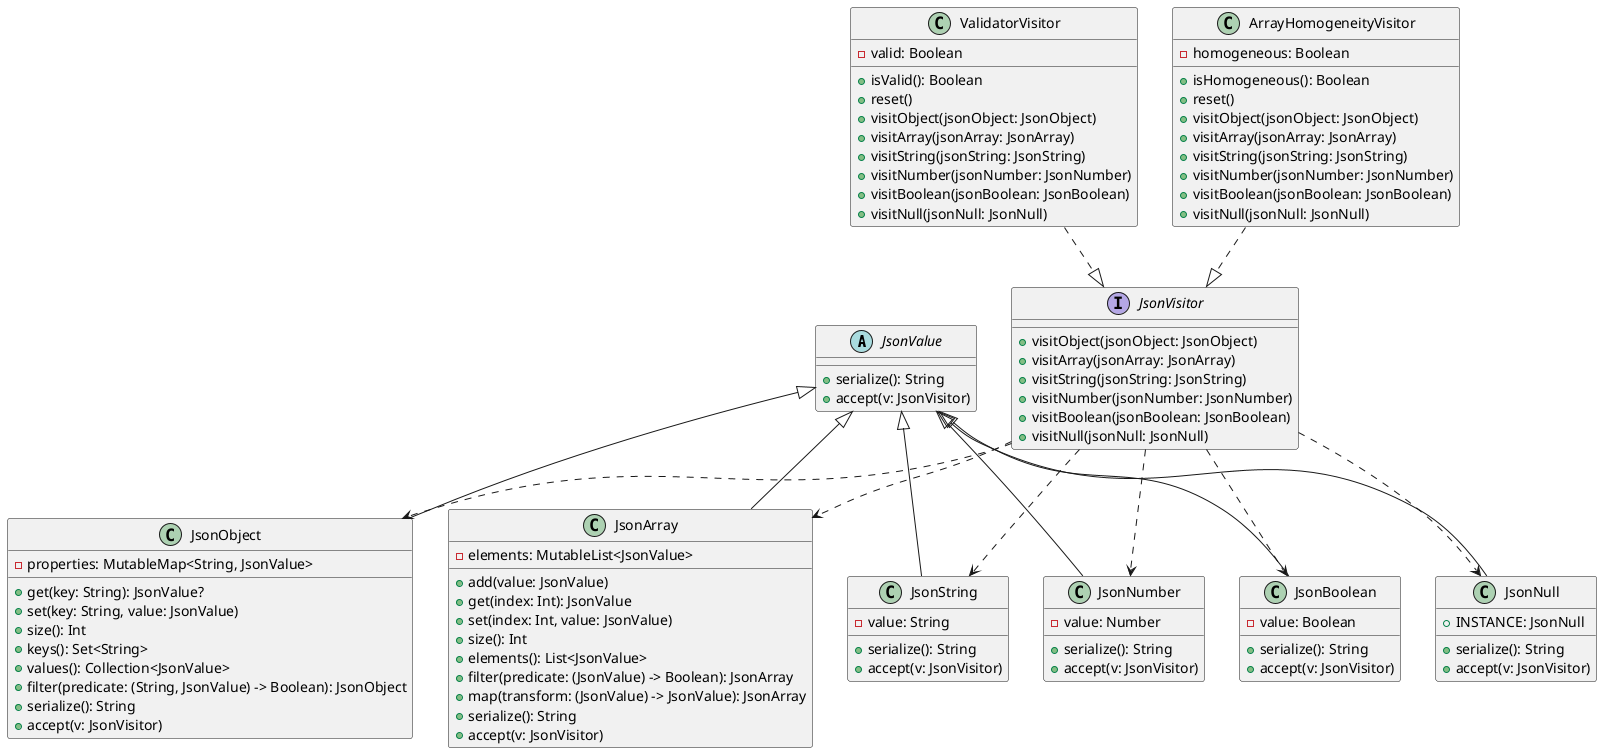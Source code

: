 @startuml JsonModelDiagram

' Definição da hierarquia JSON
abstract class JsonValue {
  + serialize(): String
  + accept(v: JsonVisitor)
}

class JsonObject {
  - properties: MutableMap<String, JsonValue>
  + get(key: String): JsonValue?
  + set(key: String, value: JsonValue)
  + size(): Int
  + keys(): Set<String>
  + values(): Collection<JsonValue>
  + filter(predicate: (String, JsonValue) -> Boolean): JsonObject
  + serialize(): String
  + accept(v: JsonVisitor)
}

class JsonArray {
  - elements: MutableList<JsonValue>
  + add(value: JsonValue)
  + get(index: Int): JsonValue
  + set(index: Int, value: JsonValue)
  + size(): Int
  + elements(): List<JsonValue>
  + filter(predicate: (JsonValue) -> Boolean): JsonArray
  + map(transform: (JsonValue) -> JsonValue): JsonArray
  + serialize(): String
  + accept(v: JsonVisitor)
}

class JsonString {
  - value: String
  + serialize(): String
  + accept(v: JsonVisitor)
}

class JsonNumber {
  - value: Number
  + serialize(): String
  + accept(v: JsonVisitor)
}

class JsonBoolean {
  - value: Boolean
  + serialize(): String
  + accept(v: JsonVisitor)
}

class JsonNull {
  + INSTANCE: JsonNull
  + serialize(): String
  + accept(v: JsonVisitor)
}

' Visitor interface
interface JsonVisitor {
  + visitObject(jsonObject: JsonObject)
  + visitArray(jsonArray: JsonArray)
  + visitString(jsonString: JsonString)
  + visitNumber(jsonNumber: JsonNumber)
  + visitBoolean(jsonBoolean: JsonBoolean)
  + visitNull(jsonNull: JsonNull)
}

' Visitors concretos
class ValidatorVisitor {
  - valid: Boolean
  + isValid(): Boolean
  + reset()
  + visitObject(jsonObject: JsonObject)
  + visitArray(jsonArray: JsonArray)
  + visitString(jsonString: JsonString)
  + visitNumber(jsonNumber: JsonNumber)
  + visitBoolean(jsonBoolean: JsonBoolean)
  + visitNull(jsonNull: JsonNull)
}

class ArrayHomogeneityVisitor {
  - homogeneous: Boolean
  + isHomogeneous(): Boolean
  + reset()
  + visitObject(jsonObject: JsonObject)
  + visitArray(jsonArray: JsonArray)
  + visitString(jsonString: JsonString)
  + visitNumber(jsonNumber: JsonNumber)
  + visitBoolean(jsonBoolean: JsonBoolean)
  + visitNull(jsonNull: JsonNull)
}

' Relações de herança
JsonValue <|-- JsonObject
JsonValue <|-- JsonArray
JsonValue <|-- JsonString
JsonValue <|-- JsonNumber
JsonValue <|-- JsonBoolean
JsonValue <|-- JsonNull

' JsonVisitor associações (uso de dependency):
JsonVisitor ..> JsonObject
JsonVisitor ..> JsonArray
JsonVisitor ..> JsonString
JsonVisitor ..> JsonNumber
JsonVisitor ..> JsonBoolean
JsonVisitor ..> JsonNull

' Visitors implementam JsonVisitor
ValidatorVisitor ..|> JsonVisitor
ArrayHomogeneityVisitor ..|> JsonVisitor

@enduml
